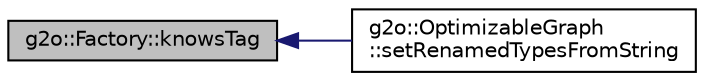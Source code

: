 digraph "g2o::Factory::knowsTag"
{
  edge [fontname="Helvetica",fontsize="10",labelfontname="Helvetica",labelfontsize="10"];
  node [fontname="Helvetica",fontsize="10",shape=record];
  rankdir="LR";
  Node8 [label="g2o::Factory::knowsTag",height=0.2,width=0.4,color="black", fillcolor="grey75", style="filled", fontcolor="black"];
  Node8 -> Node9 [dir="back",color="midnightblue",fontsize="10",style="solid",fontname="Helvetica"];
  Node9 [label="g2o::OptimizableGraph\l::setRenamedTypesFromString",height=0.2,width=0.4,color="black", fillcolor="white", style="filled",URL="$structg2o_1_1_optimizable_graph.html#afaa77a4624619237563fe94cfd7b76fd"];
}
